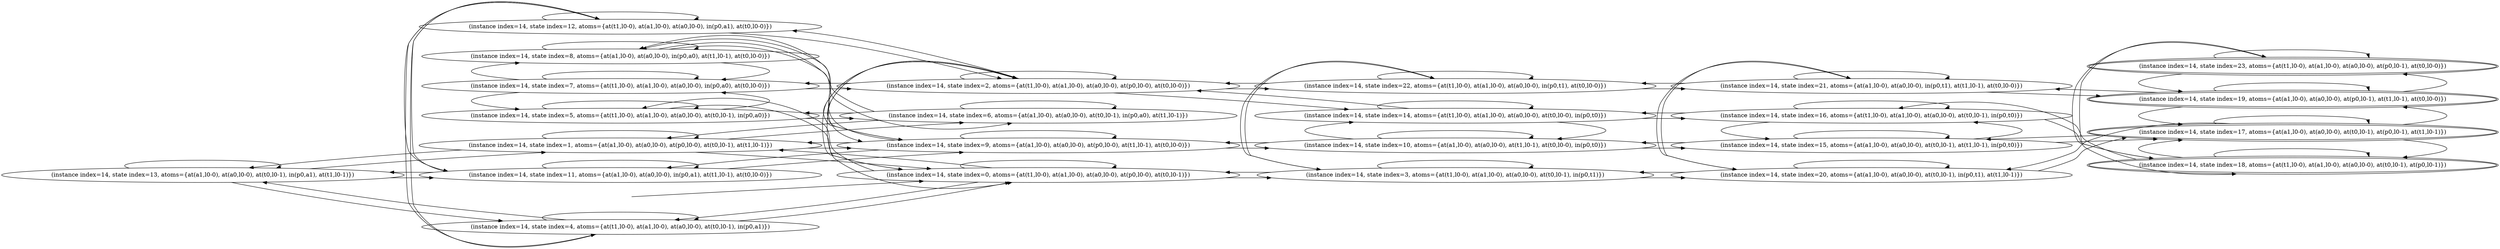digraph {
rankdir="LR"
s13[label="(instance index=14, state index=13, atoms={at(a1,l0-0), at(a0,l0-0), at(t0,l0-1), in(p0,a1), at(t1,l0-1)})"]
s6[label="(instance index=14, state index=6, atoms={at(a1,l0-0), at(a0,l0-0), at(t0,l0-1), in(p0,a0), at(t1,l0-1)})"]
s5[label="(instance index=14, state index=5, atoms={at(t1,l0-0), at(a1,l0-0), at(a0,l0-0), at(t0,l0-1), in(p0,a0)})"]
s4[label="(instance index=14, state index=4, atoms={at(t1,l0-0), at(a1,l0-0), at(a0,l0-0), at(t0,l0-1), in(p0,a1)})"]
s11[label="(instance index=14, state index=11, atoms={at(a1,l0-0), at(a0,l0-0), in(p0,a1), at(t1,l0-1), at(t0,l0-0)})"]
s8[label="(instance index=14, state index=8, atoms={at(a1,l0-0), at(a0,l0-0), in(p0,a0), at(t1,l0-1), at(t0,l0-0)})"]
s1[label="(instance index=14, state index=1, atoms={at(a1,l0-0), at(a0,l0-0), at(p0,l0-0), at(t0,l0-1), at(t1,l0-1)})"]
s12[label="(instance index=14, state index=12, atoms={at(t1,l0-0), at(a1,l0-0), at(a0,l0-0), in(p0,a1), at(t0,l0-0)})"]
s7[label="(instance index=14, state index=7, atoms={at(t1,l0-0), at(a1,l0-0), at(a0,l0-0), in(p0,a0), at(t0,l0-0)})"]
s9[label="(instance index=14, state index=9, atoms={at(a1,l0-0), at(a0,l0-0), at(p0,l0-0), at(t1,l0-1), at(t0,l0-0)})"]
s2[label="(instance index=14, state index=2, atoms={at(t1,l0-0), at(a1,l0-0), at(a0,l0-0), at(p0,l0-0), at(t0,l0-0)})"]
s0[label="(instance index=14, state index=0, atoms={at(t1,l0-0), at(a1,l0-0), at(a0,l0-0), at(p0,l0-0), at(t0,l0-1)})"]
s3[label="(instance index=14, state index=3, atoms={at(t1,l0-0), at(a1,l0-0), at(a0,l0-0), at(t0,l0-1), in(p0,t1)})"]
s14[label="(instance index=14, state index=14, atoms={at(t1,l0-0), at(a1,l0-0), at(a0,l0-0), at(t0,l0-0), in(p0,t0)})"]
s22[label="(instance index=14, state index=22, atoms={at(t1,l0-0), at(a1,l0-0), at(a0,l0-0), in(p0,t1), at(t0,l0-0)})"]
s10[label="(instance index=14, state index=10, atoms={at(a1,l0-0), at(a0,l0-0), at(t1,l0-1), at(t0,l0-0), in(p0,t0)})"]
s20[label="(instance index=14, state index=20, atoms={at(a1,l0-0), at(a0,l0-0), at(t0,l0-1), in(p0,t1), at(t1,l0-1)})"]
s15[label="(instance index=14, state index=15, atoms={at(a1,l0-0), at(a0,l0-0), at(t0,l0-1), at(t1,l0-1), in(p0,t0)})"]
s16[label="(instance index=14, state index=16, atoms={at(t1,l0-0), at(a1,l0-0), at(a0,l0-0), at(t0,l0-1), in(p0,t0)})"]
s21[label="(instance index=14, state index=21, atoms={at(a1,l0-0), at(a0,l0-0), in(p0,t1), at(t1,l0-1), at(t0,l0-0)})"]
s17[peripheries=2,label="(instance index=14, state index=17, atoms={at(a1,l0-0), at(a0,l0-0), at(t0,l0-1), at(p0,l0-1), at(t1,l0-1)})"]
s19[peripheries=2,label="(instance index=14, state index=19, atoms={at(a1,l0-0), at(a0,l0-0), at(p0,l0-1), at(t1,l0-1), at(t0,l0-0)})"]
s18[peripheries=2,label="(instance index=14, state index=18, atoms={at(t1,l0-0), at(a1,l0-0), at(a0,l0-0), at(t0,l0-1), at(p0,l0-1)})"]
s23[peripheries=2,label="(instance index=14, state index=23, atoms={at(t1,l0-0), at(a1,l0-0), at(a0,l0-0), at(p0,l0-1), at(t0,l0-0)})"]
Dangling [ label = "", style = invis ]
{ rank = same; Dangling }
Dangling -> s0
{ rank = same; s0}
{ rank = same; s5,s4,s11,s8,s1,s12,s7}
{ rank = same; s9,s2,s0}
{ rank = same; s3,s14,s22,s10}
{ rank = same; s20,s15,s16,s21}
{ rank = same; s17,s19,s18,s23}
{
s13->s4
s13->s11
s13->s13
s13->s1
s6->s6
s6->s5
s6->s1
s6->s8
}
{
s5->s7
s5->s6
s5->s5
s5->s0
s4->s13
s4->s4
s4->s12
s4->s0
s11->s12
s11->s11
s11->s13
s11->s9
s8->s7
s8->s6
s8->s9
s8->s8
s1->s13
s1->s9
s1->s6
s1->s1
s1->s0
s12->s4
s12->s12
s12->s11
s12->s2
s7->s7
s7->s5
s7->s2
s7->s8
}
{
s9->s11
s9->s10
s9->s9
s9->s2
s9->s8
s9->s1
s2->s22
s2->s12
s2->s9
s2->s2
s2->s14
s2->s7
s2->s0
s0->s5
s0->s4
s0->s3
s0->s2
s0->s1
s0->s0
}
{
s3->s22
s3->s3
s3->s20
s3->s0
s14->s14
s14->s2
s14->s10
s14->s16
s22->s21
s22->s3
s22->s22
s22->s2
s10->s15
s10->s14
s10->s10
s10->s9
}
{
s20->s20
s20->s3
s20->s21
s20->s17
s15->s15
s15->s10
s15->s17
s15->s16
s16->s15
s16->s14
s16->s18
s16->s16
s21->s22
s21->s21
s21->s20
s21->s19
}
{
s17->s19
s17->s18
s17->s17
s17->s20
s17->s15
s19->s23
s19->s19
s19->s21
s19->s17
s18->s23
s18->s18
s18->s17
s18->s16
s23->s23
s23->s19
s23->s18
}
}
